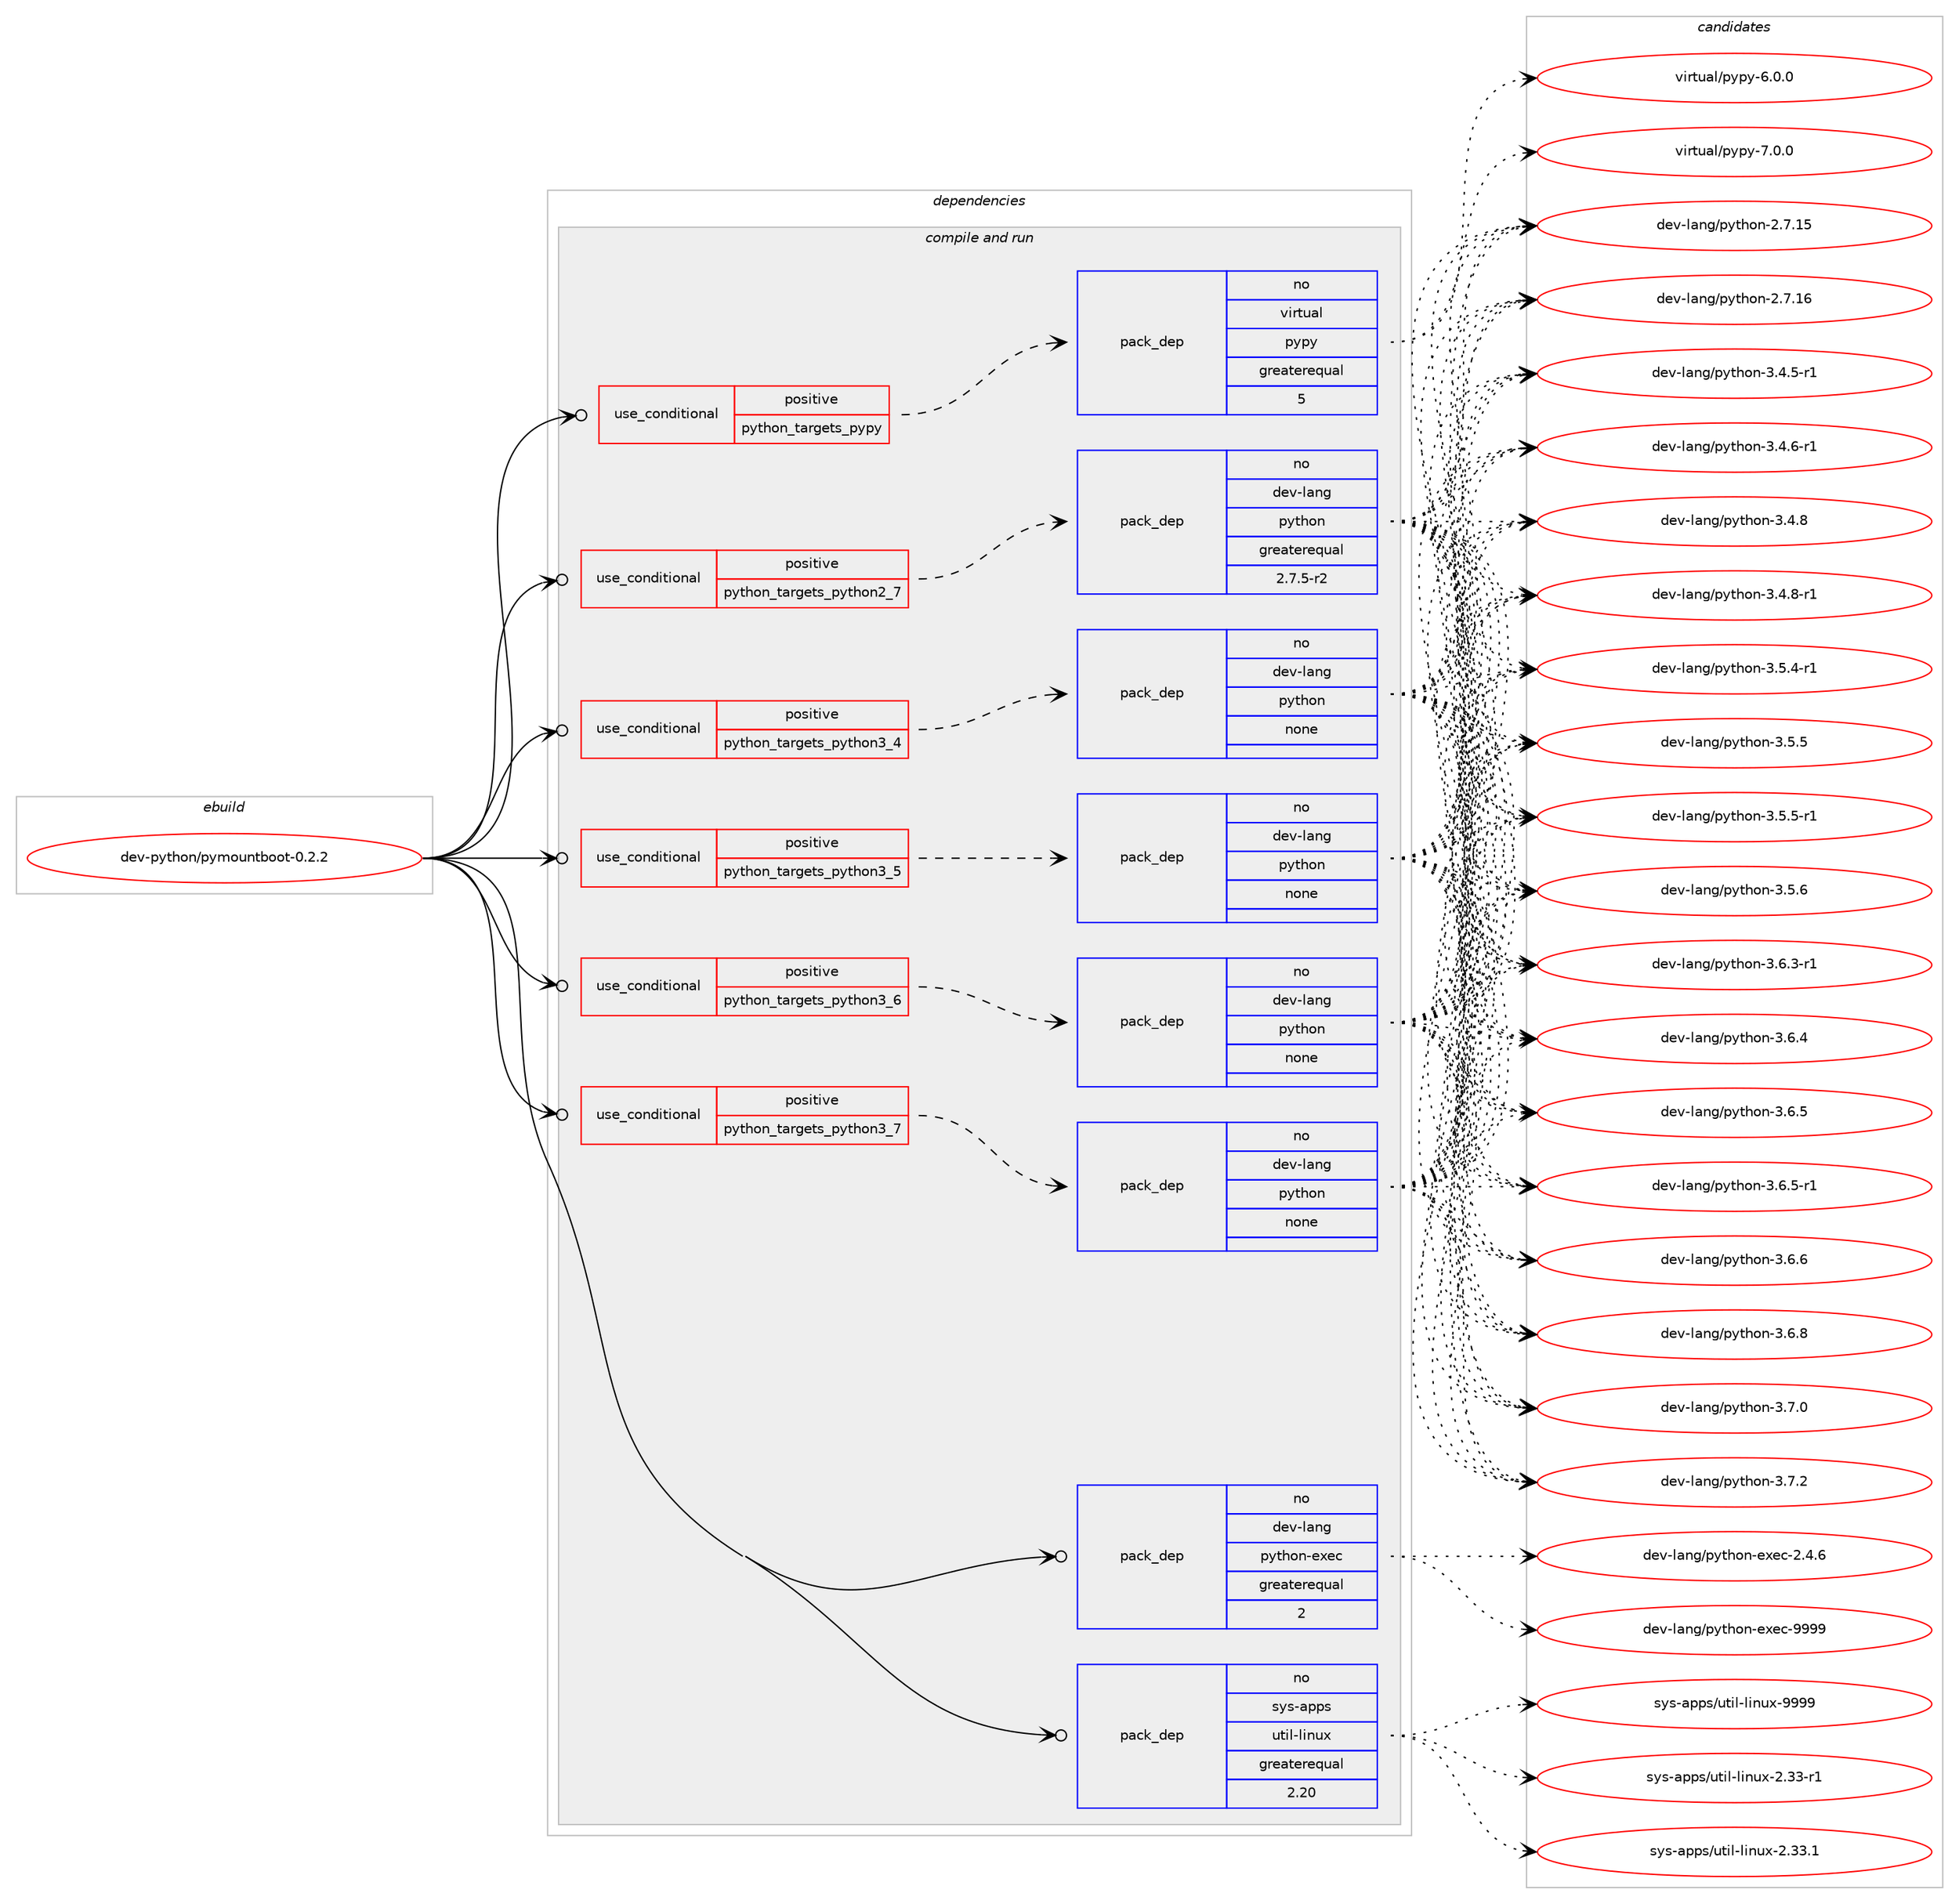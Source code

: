 digraph prolog {

# *************
# Graph options
# *************

newrank=true;
concentrate=true;
compound=true;
graph [rankdir=LR,fontname=Helvetica,fontsize=10,ranksep=1.5];#, ranksep=2.5, nodesep=0.2];
edge  [arrowhead=vee];
node  [fontname=Helvetica,fontsize=10];

# **********
# The ebuild
# **********

subgraph cluster_leftcol {
color=gray;
rank=same;
label=<<i>ebuild</i>>;
id [label="dev-python/pymountboot-0.2.2", color=red, width=4, href="../dev-python/pymountboot-0.2.2.svg"];
}

# ****************
# The dependencies
# ****************

subgraph cluster_midcol {
color=gray;
label=<<i>dependencies</i>>;
subgraph cluster_compile {
fillcolor="#eeeeee";
style=filled;
label=<<i>compile</i>>;
}
subgraph cluster_compileandrun {
fillcolor="#eeeeee";
style=filled;
label=<<i>compile and run</i>>;
subgraph cond381219 {
dependency1430533 [label=<<TABLE BORDER="0" CELLBORDER="1" CELLSPACING="0" CELLPADDING="4"><TR><TD ROWSPAN="3" CELLPADDING="10">use_conditional</TD></TR><TR><TD>positive</TD></TR><TR><TD>python_targets_pypy</TD></TR></TABLE>>, shape=none, color=red];
subgraph pack1025992 {
dependency1430534 [label=<<TABLE BORDER="0" CELLBORDER="1" CELLSPACING="0" CELLPADDING="4" WIDTH="220"><TR><TD ROWSPAN="6" CELLPADDING="30">pack_dep</TD></TR><TR><TD WIDTH="110">no</TD></TR><TR><TD>virtual</TD></TR><TR><TD>pypy</TD></TR><TR><TD>greaterequal</TD></TR><TR><TD>5</TD></TR></TABLE>>, shape=none, color=blue];
}
dependency1430533:e -> dependency1430534:w [weight=20,style="dashed",arrowhead="vee"];
}
id:e -> dependency1430533:w [weight=20,style="solid",arrowhead="odotvee"];
subgraph cond381220 {
dependency1430535 [label=<<TABLE BORDER="0" CELLBORDER="1" CELLSPACING="0" CELLPADDING="4"><TR><TD ROWSPAN="3" CELLPADDING="10">use_conditional</TD></TR><TR><TD>positive</TD></TR><TR><TD>python_targets_python2_7</TD></TR></TABLE>>, shape=none, color=red];
subgraph pack1025993 {
dependency1430536 [label=<<TABLE BORDER="0" CELLBORDER="1" CELLSPACING="0" CELLPADDING="4" WIDTH="220"><TR><TD ROWSPAN="6" CELLPADDING="30">pack_dep</TD></TR><TR><TD WIDTH="110">no</TD></TR><TR><TD>dev-lang</TD></TR><TR><TD>python</TD></TR><TR><TD>greaterequal</TD></TR><TR><TD>2.7.5-r2</TD></TR></TABLE>>, shape=none, color=blue];
}
dependency1430535:e -> dependency1430536:w [weight=20,style="dashed",arrowhead="vee"];
}
id:e -> dependency1430535:w [weight=20,style="solid",arrowhead="odotvee"];
subgraph cond381221 {
dependency1430537 [label=<<TABLE BORDER="0" CELLBORDER="1" CELLSPACING="0" CELLPADDING="4"><TR><TD ROWSPAN="3" CELLPADDING="10">use_conditional</TD></TR><TR><TD>positive</TD></TR><TR><TD>python_targets_python3_4</TD></TR></TABLE>>, shape=none, color=red];
subgraph pack1025994 {
dependency1430538 [label=<<TABLE BORDER="0" CELLBORDER="1" CELLSPACING="0" CELLPADDING="4" WIDTH="220"><TR><TD ROWSPAN="6" CELLPADDING="30">pack_dep</TD></TR><TR><TD WIDTH="110">no</TD></TR><TR><TD>dev-lang</TD></TR><TR><TD>python</TD></TR><TR><TD>none</TD></TR><TR><TD></TD></TR></TABLE>>, shape=none, color=blue];
}
dependency1430537:e -> dependency1430538:w [weight=20,style="dashed",arrowhead="vee"];
}
id:e -> dependency1430537:w [weight=20,style="solid",arrowhead="odotvee"];
subgraph cond381222 {
dependency1430539 [label=<<TABLE BORDER="0" CELLBORDER="1" CELLSPACING="0" CELLPADDING="4"><TR><TD ROWSPAN="3" CELLPADDING="10">use_conditional</TD></TR><TR><TD>positive</TD></TR><TR><TD>python_targets_python3_5</TD></TR></TABLE>>, shape=none, color=red];
subgraph pack1025995 {
dependency1430540 [label=<<TABLE BORDER="0" CELLBORDER="1" CELLSPACING="0" CELLPADDING="4" WIDTH="220"><TR><TD ROWSPAN="6" CELLPADDING="30">pack_dep</TD></TR><TR><TD WIDTH="110">no</TD></TR><TR><TD>dev-lang</TD></TR><TR><TD>python</TD></TR><TR><TD>none</TD></TR><TR><TD></TD></TR></TABLE>>, shape=none, color=blue];
}
dependency1430539:e -> dependency1430540:w [weight=20,style="dashed",arrowhead="vee"];
}
id:e -> dependency1430539:w [weight=20,style="solid",arrowhead="odotvee"];
subgraph cond381223 {
dependency1430541 [label=<<TABLE BORDER="0" CELLBORDER="1" CELLSPACING="0" CELLPADDING="4"><TR><TD ROWSPAN="3" CELLPADDING="10">use_conditional</TD></TR><TR><TD>positive</TD></TR><TR><TD>python_targets_python3_6</TD></TR></TABLE>>, shape=none, color=red];
subgraph pack1025996 {
dependency1430542 [label=<<TABLE BORDER="0" CELLBORDER="1" CELLSPACING="0" CELLPADDING="4" WIDTH="220"><TR><TD ROWSPAN="6" CELLPADDING="30">pack_dep</TD></TR><TR><TD WIDTH="110">no</TD></TR><TR><TD>dev-lang</TD></TR><TR><TD>python</TD></TR><TR><TD>none</TD></TR><TR><TD></TD></TR></TABLE>>, shape=none, color=blue];
}
dependency1430541:e -> dependency1430542:w [weight=20,style="dashed",arrowhead="vee"];
}
id:e -> dependency1430541:w [weight=20,style="solid",arrowhead="odotvee"];
subgraph cond381224 {
dependency1430543 [label=<<TABLE BORDER="0" CELLBORDER="1" CELLSPACING="0" CELLPADDING="4"><TR><TD ROWSPAN="3" CELLPADDING="10">use_conditional</TD></TR><TR><TD>positive</TD></TR><TR><TD>python_targets_python3_7</TD></TR></TABLE>>, shape=none, color=red];
subgraph pack1025997 {
dependency1430544 [label=<<TABLE BORDER="0" CELLBORDER="1" CELLSPACING="0" CELLPADDING="4" WIDTH="220"><TR><TD ROWSPAN="6" CELLPADDING="30">pack_dep</TD></TR><TR><TD WIDTH="110">no</TD></TR><TR><TD>dev-lang</TD></TR><TR><TD>python</TD></TR><TR><TD>none</TD></TR><TR><TD></TD></TR></TABLE>>, shape=none, color=blue];
}
dependency1430543:e -> dependency1430544:w [weight=20,style="dashed",arrowhead="vee"];
}
id:e -> dependency1430543:w [weight=20,style="solid",arrowhead="odotvee"];
subgraph pack1025998 {
dependency1430545 [label=<<TABLE BORDER="0" CELLBORDER="1" CELLSPACING="0" CELLPADDING="4" WIDTH="220"><TR><TD ROWSPAN="6" CELLPADDING="30">pack_dep</TD></TR><TR><TD WIDTH="110">no</TD></TR><TR><TD>dev-lang</TD></TR><TR><TD>python-exec</TD></TR><TR><TD>greaterequal</TD></TR><TR><TD>2</TD></TR></TABLE>>, shape=none, color=blue];
}
id:e -> dependency1430545:w [weight=20,style="solid",arrowhead="odotvee"];
subgraph pack1025999 {
dependency1430546 [label=<<TABLE BORDER="0" CELLBORDER="1" CELLSPACING="0" CELLPADDING="4" WIDTH="220"><TR><TD ROWSPAN="6" CELLPADDING="30">pack_dep</TD></TR><TR><TD WIDTH="110">no</TD></TR><TR><TD>sys-apps</TD></TR><TR><TD>util-linux</TD></TR><TR><TD>greaterequal</TD></TR><TR><TD>2.20</TD></TR></TABLE>>, shape=none, color=blue];
}
id:e -> dependency1430546:w [weight=20,style="solid",arrowhead="odotvee"];
}
subgraph cluster_run {
fillcolor="#eeeeee";
style=filled;
label=<<i>run</i>>;
}
}

# **************
# The candidates
# **************

subgraph cluster_choices {
rank=same;
color=gray;
label=<<i>candidates</i>>;

subgraph choice1025992 {
color=black;
nodesep=1;
choice1181051141161179710847112121112121455446484648 [label="virtual/pypy-6.0.0", color=red, width=4,href="../virtual/pypy-6.0.0.svg"];
choice1181051141161179710847112121112121455546484648 [label="virtual/pypy-7.0.0", color=red, width=4,href="../virtual/pypy-7.0.0.svg"];
dependency1430534:e -> choice1181051141161179710847112121112121455446484648:w [style=dotted,weight="100"];
dependency1430534:e -> choice1181051141161179710847112121112121455546484648:w [style=dotted,weight="100"];
}
subgraph choice1025993 {
color=black;
nodesep=1;
choice10010111845108971101034711212111610411111045504655464953 [label="dev-lang/python-2.7.15", color=red, width=4,href="../dev-lang/python-2.7.15.svg"];
choice10010111845108971101034711212111610411111045504655464954 [label="dev-lang/python-2.7.16", color=red, width=4,href="../dev-lang/python-2.7.16.svg"];
choice1001011184510897110103471121211161041111104551465246534511449 [label="dev-lang/python-3.4.5-r1", color=red, width=4,href="../dev-lang/python-3.4.5-r1.svg"];
choice1001011184510897110103471121211161041111104551465246544511449 [label="dev-lang/python-3.4.6-r1", color=red, width=4,href="../dev-lang/python-3.4.6-r1.svg"];
choice100101118451089711010347112121116104111110455146524656 [label="dev-lang/python-3.4.8", color=red, width=4,href="../dev-lang/python-3.4.8.svg"];
choice1001011184510897110103471121211161041111104551465246564511449 [label="dev-lang/python-3.4.8-r1", color=red, width=4,href="../dev-lang/python-3.4.8-r1.svg"];
choice1001011184510897110103471121211161041111104551465346524511449 [label="dev-lang/python-3.5.4-r1", color=red, width=4,href="../dev-lang/python-3.5.4-r1.svg"];
choice100101118451089711010347112121116104111110455146534653 [label="dev-lang/python-3.5.5", color=red, width=4,href="../dev-lang/python-3.5.5.svg"];
choice1001011184510897110103471121211161041111104551465346534511449 [label="dev-lang/python-3.5.5-r1", color=red, width=4,href="../dev-lang/python-3.5.5-r1.svg"];
choice100101118451089711010347112121116104111110455146534654 [label="dev-lang/python-3.5.6", color=red, width=4,href="../dev-lang/python-3.5.6.svg"];
choice1001011184510897110103471121211161041111104551465446514511449 [label="dev-lang/python-3.6.3-r1", color=red, width=4,href="../dev-lang/python-3.6.3-r1.svg"];
choice100101118451089711010347112121116104111110455146544652 [label="dev-lang/python-3.6.4", color=red, width=4,href="../dev-lang/python-3.6.4.svg"];
choice100101118451089711010347112121116104111110455146544653 [label="dev-lang/python-3.6.5", color=red, width=4,href="../dev-lang/python-3.6.5.svg"];
choice1001011184510897110103471121211161041111104551465446534511449 [label="dev-lang/python-3.6.5-r1", color=red, width=4,href="../dev-lang/python-3.6.5-r1.svg"];
choice100101118451089711010347112121116104111110455146544654 [label="dev-lang/python-3.6.6", color=red, width=4,href="../dev-lang/python-3.6.6.svg"];
choice100101118451089711010347112121116104111110455146544656 [label="dev-lang/python-3.6.8", color=red, width=4,href="../dev-lang/python-3.6.8.svg"];
choice100101118451089711010347112121116104111110455146554648 [label="dev-lang/python-3.7.0", color=red, width=4,href="../dev-lang/python-3.7.0.svg"];
choice100101118451089711010347112121116104111110455146554650 [label="dev-lang/python-3.7.2", color=red, width=4,href="../dev-lang/python-3.7.2.svg"];
dependency1430536:e -> choice10010111845108971101034711212111610411111045504655464953:w [style=dotted,weight="100"];
dependency1430536:e -> choice10010111845108971101034711212111610411111045504655464954:w [style=dotted,weight="100"];
dependency1430536:e -> choice1001011184510897110103471121211161041111104551465246534511449:w [style=dotted,weight="100"];
dependency1430536:e -> choice1001011184510897110103471121211161041111104551465246544511449:w [style=dotted,weight="100"];
dependency1430536:e -> choice100101118451089711010347112121116104111110455146524656:w [style=dotted,weight="100"];
dependency1430536:e -> choice1001011184510897110103471121211161041111104551465246564511449:w [style=dotted,weight="100"];
dependency1430536:e -> choice1001011184510897110103471121211161041111104551465346524511449:w [style=dotted,weight="100"];
dependency1430536:e -> choice100101118451089711010347112121116104111110455146534653:w [style=dotted,weight="100"];
dependency1430536:e -> choice1001011184510897110103471121211161041111104551465346534511449:w [style=dotted,weight="100"];
dependency1430536:e -> choice100101118451089711010347112121116104111110455146534654:w [style=dotted,weight="100"];
dependency1430536:e -> choice1001011184510897110103471121211161041111104551465446514511449:w [style=dotted,weight="100"];
dependency1430536:e -> choice100101118451089711010347112121116104111110455146544652:w [style=dotted,weight="100"];
dependency1430536:e -> choice100101118451089711010347112121116104111110455146544653:w [style=dotted,weight="100"];
dependency1430536:e -> choice1001011184510897110103471121211161041111104551465446534511449:w [style=dotted,weight="100"];
dependency1430536:e -> choice100101118451089711010347112121116104111110455146544654:w [style=dotted,weight="100"];
dependency1430536:e -> choice100101118451089711010347112121116104111110455146544656:w [style=dotted,weight="100"];
dependency1430536:e -> choice100101118451089711010347112121116104111110455146554648:w [style=dotted,weight="100"];
dependency1430536:e -> choice100101118451089711010347112121116104111110455146554650:w [style=dotted,weight="100"];
}
subgraph choice1025994 {
color=black;
nodesep=1;
choice10010111845108971101034711212111610411111045504655464953 [label="dev-lang/python-2.7.15", color=red, width=4,href="../dev-lang/python-2.7.15.svg"];
choice10010111845108971101034711212111610411111045504655464954 [label="dev-lang/python-2.7.16", color=red, width=4,href="../dev-lang/python-2.7.16.svg"];
choice1001011184510897110103471121211161041111104551465246534511449 [label="dev-lang/python-3.4.5-r1", color=red, width=4,href="../dev-lang/python-3.4.5-r1.svg"];
choice1001011184510897110103471121211161041111104551465246544511449 [label="dev-lang/python-3.4.6-r1", color=red, width=4,href="../dev-lang/python-3.4.6-r1.svg"];
choice100101118451089711010347112121116104111110455146524656 [label="dev-lang/python-3.4.8", color=red, width=4,href="../dev-lang/python-3.4.8.svg"];
choice1001011184510897110103471121211161041111104551465246564511449 [label="dev-lang/python-3.4.8-r1", color=red, width=4,href="../dev-lang/python-3.4.8-r1.svg"];
choice1001011184510897110103471121211161041111104551465346524511449 [label="dev-lang/python-3.5.4-r1", color=red, width=4,href="../dev-lang/python-3.5.4-r1.svg"];
choice100101118451089711010347112121116104111110455146534653 [label="dev-lang/python-3.5.5", color=red, width=4,href="../dev-lang/python-3.5.5.svg"];
choice1001011184510897110103471121211161041111104551465346534511449 [label="dev-lang/python-3.5.5-r1", color=red, width=4,href="../dev-lang/python-3.5.5-r1.svg"];
choice100101118451089711010347112121116104111110455146534654 [label="dev-lang/python-3.5.6", color=red, width=4,href="../dev-lang/python-3.5.6.svg"];
choice1001011184510897110103471121211161041111104551465446514511449 [label="dev-lang/python-3.6.3-r1", color=red, width=4,href="../dev-lang/python-3.6.3-r1.svg"];
choice100101118451089711010347112121116104111110455146544652 [label="dev-lang/python-3.6.4", color=red, width=4,href="../dev-lang/python-3.6.4.svg"];
choice100101118451089711010347112121116104111110455146544653 [label="dev-lang/python-3.6.5", color=red, width=4,href="../dev-lang/python-3.6.5.svg"];
choice1001011184510897110103471121211161041111104551465446534511449 [label="dev-lang/python-3.6.5-r1", color=red, width=4,href="../dev-lang/python-3.6.5-r1.svg"];
choice100101118451089711010347112121116104111110455146544654 [label="dev-lang/python-3.6.6", color=red, width=4,href="../dev-lang/python-3.6.6.svg"];
choice100101118451089711010347112121116104111110455146544656 [label="dev-lang/python-3.6.8", color=red, width=4,href="../dev-lang/python-3.6.8.svg"];
choice100101118451089711010347112121116104111110455146554648 [label="dev-lang/python-3.7.0", color=red, width=4,href="../dev-lang/python-3.7.0.svg"];
choice100101118451089711010347112121116104111110455146554650 [label="dev-lang/python-3.7.2", color=red, width=4,href="../dev-lang/python-3.7.2.svg"];
dependency1430538:e -> choice10010111845108971101034711212111610411111045504655464953:w [style=dotted,weight="100"];
dependency1430538:e -> choice10010111845108971101034711212111610411111045504655464954:w [style=dotted,weight="100"];
dependency1430538:e -> choice1001011184510897110103471121211161041111104551465246534511449:w [style=dotted,weight="100"];
dependency1430538:e -> choice1001011184510897110103471121211161041111104551465246544511449:w [style=dotted,weight="100"];
dependency1430538:e -> choice100101118451089711010347112121116104111110455146524656:w [style=dotted,weight="100"];
dependency1430538:e -> choice1001011184510897110103471121211161041111104551465246564511449:w [style=dotted,weight="100"];
dependency1430538:e -> choice1001011184510897110103471121211161041111104551465346524511449:w [style=dotted,weight="100"];
dependency1430538:e -> choice100101118451089711010347112121116104111110455146534653:w [style=dotted,weight="100"];
dependency1430538:e -> choice1001011184510897110103471121211161041111104551465346534511449:w [style=dotted,weight="100"];
dependency1430538:e -> choice100101118451089711010347112121116104111110455146534654:w [style=dotted,weight="100"];
dependency1430538:e -> choice1001011184510897110103471121211161041111104551465446514511449:w [style=dotted,weight="100"];
dependency1430538:e -> choice100101118451089711010347112121116104111110455146544652:w [style=dotted,weight="100"];
dependency1430538:e -> choice100101118451089711010347112121116104111110455146544653:w [style=dotted,weight="100"];
dependency1430538:e -> choice1001011184510897110103471121211161041111104551465446534511449:w [style=dotted,weight="100"];
dependency1430538:e -> choice100101118451089711010347112121116104111110455146544654:w [style=dotted,weight="100"];
dependency1430538:e -> choice100101118451089711010347112121116104111110455146544656:w [style=dotted,weight="100"];
dependency1430538:e -> choice100101118451089711010347112121116104111110455146554648:w [style=dotted,weight="100"];
dependency1430538:e -> choice100101118451089711010347112121116104111110455146554650:w [style=dotted,weight="100"];
}
subgraph choice1025995 {
color=black;
nodesep=1;
choice10010111845108971101034711212111610411111045504655464953 [label="dev-lang/python-2.7.15", color=red, width=4,href="../dev-lang/python-2.7.15.svg"];
choice10010111845108971101034711212111610411111045504655464954 [label="dev-lang/python-2.7.16", color=red, width=4,href="../dev-lang/python-2.7.16.svg"];
choice1001011184510897110103471121211161041111104551465246534511449 [label="dev-lang/python-3.4.5-r1", color=red, width=4,href="../dev-lang/python-3.4.5-r1.svg"];
choice1001011184510897110103471121211161041111104551465246544511449 [label="dev-lang/python-3.4.6-r1", color=red, width=4,href="../dev-lang/python-3.4.6-r1.svg"];
choice100101118451089711010347112121116104111110455146524656 [label="dev-lang/python-3.4.8", color=red, width=4,href="../dev-lang/python-3.4.8.svg"];
choice1001011184510897110103471121211161041111104551465246564511449 [label="dev-lang/python-3.4.8-r1", color=red, width=4,href="../dev-lang/python-3.4.8-r1.svg"];
choice1001011184510897110103471121211161041111104551465346524511449 [label="dev-lang/python-3.5.4-r1", color=red, width=4,href="../dev-lang/python-3.5.4-r1.svg"];
choice100101118451089711010347112121116104111110455146534653 [label="dev-lang/python-3.5.5", color=red, width=4,href="../dev-lang/python-3.5.5.svg"];
choice1001011184510897110103471121211161041111104551465346534511449 [label="dev-lang/python-3.5.5-r1", color=red, width=4,href="../dev-lang/python-3.5.5-r1.svg"];
choice100101118451089711010347112121116104111110455146534654 [label="dev-lang/python-3.5.6", color=red, width=4,href="../dev-lang/python-3.5.6.svg"];
choice1001011184510897110103471121211161041111104551465446514511449 [label="dev-lang/python-3.6.3-r1", color=red, width=4,href="../dev-lang/python-3.6.3-r1.svg"];
choice100101118451089711010347112121116104111110455146544652 [label="dev-lang/python-3.6.4", color=red, width=4,href="../dev-lang/python-3.6.4.svg"];
choice100101118451089711010347112121116104111110455146544653 [label="dev-lang/python-3.6.5", color=red, width=4,href="../dev-lang/python-3.6.5.svg"];
choice1001011184510897110103471121211161041111104551465446534511449 [label="dev-lang/python-3.6.5-r1", color=red, width=4,href="../dev-lang/python-3.6.5-r1.svg"];
choice100101118451089711010347112121116104111110455146544654 [label="dev-lang/python-3.6.6", color=red, width=4,href="../dev-lang/python-3.6.6.svg"];
choice100101118451089711010347112121116104111110455146544656 [label="dev-lang/python-3.6.8", color=red, width=4,href="../dev-lang/python-3.6.8.svg"];
choice100101118451089711010347112121116104111110455146554648 [label="dev-lang/python-3.7.0", color=red, width=4,href="../dev-lang/python-3.7.0.svg"];
choice100101118451089711010347112121116104111110455146554650 [label="dev-lang/python-3.7.2", color=red, width=4,href="../dev-lang/python-3.7.2.svg"];
dependency1430540:e -> choice10010111845108971101034711212111610411111045504655464953:w [style=dotted,weight="100"];
dependency1430540:e -> choice10010111845108971101034711212111610411111045504655464954:w [style=dotted,weight="100"];
dependency1430540:e -> choice1001011184510897110103471121211161041111104551465246534511449:w [style=dotted,weight="100"];
dependency1430540:e -> choice1001011184510897110103471121211161041111104551465246544511449:w [style=dotted,weight="100"];
dependency1430540:e -> choice100101118451089711010347112121116104111110455146524656:w [style=dotted,weight="100"];
dependency1430540:e -> choice1001011184510897110103471121211161041111104551465246564511449:w [style=dotted,weight="100"];
dependency1430540:e -> choice1001011184510897110103471121211161041111104551465346524511449:w [style=dotted,weight="100"];
dependency1430540:e -> choice100101118451089711010347112121116104111110455146534653:w [style=dotted,weight="100"];
dependency1430540:e -> choice1001011184510897110103471121211161041111104551465346534511449:w [style=dotted,weight="100"];
dependency1430540:e -> choice100101118451089711010347112121116104111110455146534654:w [style=dotted,weight="100"];
dependency1430540:e -> choice1001011184510897110103471121211161041111104551465446514511449:w [style=dotted,weight="100"];
dependency1430540:e -> choice100101118451089711010347112121116104111110455146544652:w [style=dotted,weight="100"];
dependency1430540:e -> choice100101118451089711010347112121116104111110455146544653:w [style=dotted,weight="100"];
dependency1430540:e -> choice1001011184510897110103471121211161041111104551465446534511449:w [style=dotted,weight="100"];
dependency1430540:e -> choice100101118451089711010347112121116104111110455146544654:w [style=dotted,weight="100"];
dependency1430540:e -> choice100101118451089711010347112121116104111110455146544656:w [style=dotted,weight="100"];
dependency1430540:e -> choice100101118451089711010347112121116104111110455146554648:w [style=dotted,weight="100"];
dependency1430540:e -> choice100101118451089711010347112121116104111110455146554650:w [style=dotted,weight="100"];
}
subgraph choice1025996 {
color=black;
nodesep=1;
choice10010111845108971101034711212111610411111045504655464953 [label="dev-lang/python-2.7.15", color=red, width=4,href="../dev-lang/python-2.7.15.svg"];
choice10010111845108971101034711212111610411111045504655464954 [label="dev-lang/python-2.7.16", color=red, width=4,href="../dev-lang/python-2.7.16.svg"];
choice1001011184510897110103471121211161041111104551465246534511449 [label="dev-lang/python-3.4.5-r1", color=red, width=4,href="../dev-lang/python-3.4.5-r1.svg"];
choice1001011184510897110103471121211161041111104551465246544511449 [label="dev-lang/python-3.4.6-r1", color=red, width=4,href="../dev-lang/python-3.4.6-r1.svg"];
choice100101118451089711010347112121116104111110455146524656 [label="dev-lang/python-3.4.8", color=red, width=4,href="../dev-lang/python-3.4.8.svg"];
choice1001011184510897110103471121211161041111104551465246564511449 [label="dev-lang/python-3.4.8-r1", color=red, width=4,href="../dev-lang/python-3.4.8-r1.svg"];
choice1001011184510897110103471121211161041111104551465346524511449 [label="dev-lang/python-3.5.4-r1", color=red, width=4,href="../dev-lang/python-3.5.4-r1.svg"];
choice100101118451089711010347112121116104111110455146534653 [label="dev-lang/python-3.5.5", color=red, width=4,href="../dev-lang/python-3.5.5.svg"];
choice1001011184510897110103471121211161041111104551465346534511449 [label="dev-lang/python-3.5.5-r1", color=red, width=4,href="../dev-lang/python-3.5.5-r1.svg"];
choice100101118451089711010347112121116104111110455146534654 [label="dev-lang/python-3.5.6", color=red, width=4,href="../dev-lang/python-3.5.6.svg"];
choice1001011184510897110103471121211161041111104551465446514511449 [label="dev-lang/python-3.6.3-r1", color=red, width=4,href="../dev-lang/python-3.6.3-r1.svg"];
choice100101118451089711010347112121116104111110455146544652 [label="dev-lang/python-3.6.4", color=red, width=4,href="../dev-lang/python-3.6.4.svg"];
choice100101118451089711010347112121116104111110455146544653 [label="dev-lang/python-3.6.5", color=red, width=4,href="../dev-lang/python-3.6.5.svg"];
choice1001011184510897110103471121211161041111104551465446534511449 [label="dev-lang/python-3.6.5-r1", color=red, width=4,href="../dev-lang/python-3.6.5-r1.svg"];
choice100101118451089711010347112121116104111110455146544654 [label="dev-lang/python-3.6.6", color=red, width=4,href="../dev-lang/python-3.6.6.svg"];
choice100101118451089711010347112121116104111110455146544656 [label="dev-lang/python-3.6.8", color=red, width=4,href="../dev-lang/python-3.6.8.svg"];
choice100101118451089711010347112121116104111110455146554648 [label="dev-lang/python-3.7.0", color=red, width=4,href="../dev-lang/python-3.7.0.svg"];
choice100101118451089711010347112121116104111110455146554650 [label="dev-lang/python-3.7.2", color=red, width=4,href="../dev-lang/python-3.7.2.svg"];
dependency1430542:e -> choice10010111845108971101034711212111610411111045504655464953:w [style=dotted,weight="100"];
dependency1430542:e -> choice10010111845108971101034711212111610411111045504655464954:w [style=dotted,weight="100"];
dependency1430542:e -> choice1001011184510897110103471121211161041111104551465246534511449:w [style=dotted,weight="100"];
dependency1430542:e -> choice1001011184510897110103471121211161041111104551465246544511449:w [style=dotted,weight="100"];
dependency1430542:e -> choice100101118451089711010347112121116104111110455146524656:w [style=dotted,weight="100"];
dependency1430542:e -> choice1001011184510897110103471121211161041111104551465246564511449:w [style=dotted,weight="100"];
dependency1430542:e -> choice1001011184510897110103471121211161041111104551465346524511449:w [style=dotted,weight="100"];
dependency1430542:e -> choice100101118451089711010347112121116104111110455146534653:w [style=dotted,weight="100"];
dependency1430542:e -> choice1001011184510897110103471121211161041111104551465346534511449:w [style=dotted,weight="100"];
dependency1430542:e -> choice100101118451089711010347112121116104111110455146534654:w [style=dotted,weight="100"];
dependency1430542:e -> choice1001011184510897110103471121211161041111104551465446514511449:w [style=dotted,weight="100"];
dependency1430542:e -> choice100101118451089711010347112121116104111110455146544652:w [style=dotted,weight="100"];
dependency1430542:e -> choice100101118451089711010347112121116104111110455146544653:w [style=dotted,weight="100"];
dependency1430542:e -> choice1001011184510897110103471121211161041111104551465446534511449:w [style=dotted,weight="100"];
dependency1430542:e -> choice100101118451089711010347112121116104111110455146544654:w [style=dotted,weight="100"];
dependency1430542:e -> choice100101118451089711010347112121116104111110455146544656:w [style=dotted,weight="100"];
dependency1430542:e -> choice100101118451089711010347112121116104111110455146554648:w [style=dotted,weight="100"];
dependency1430542:e -> choice100101118451089711010347112121116104111110455146554650:w [style=dotted,weight="100"];
}
subgraph choice1025997 {
color=black;
nodesep=1;
choice10010111845108971101034711212111610411111045504655464953 [label="dev-lang/python-2.7.15", color=red, width=4,href="../dev-lang/python-2.7.15.svg"];
choice10010111845108971101034711212111610411111045504655464954 [label="dev-lang/python-2.7.16", color=red, width=4,href="../dev-lang/python-2.7.16.svg"];
choice1001011184510897110103471121211161041111104551465246534511449 [label="dev-lang/python-3.4.5-r1", color=red, width=4,href="../dev-lang/python-3.4.5-r1.svg"];
choice1001011184510897110103471121211161041111104551465246544511449 [label="dev-lang/python-3.4.6-r1", color=red, width=4,href="../dev-lang/python-3.4.6-r1.svg"];
choice100101118451089711010347112121116104111110455146524656 [label="dev-lang/python-3.4.8", color=red, width=4,href="../dev-lang/python-3.4.8.svg"];
choice1001011184510897110103471121211161041111104551465246564511449 [label="dev-lang/python-3.4.8-r1", color=red, width=4,href="../dev-lang/python-3.4.8-r1.svg"];
choice1001011184510897110103471121211161041111104551465346524511449 [label="dev-lang/python-3.5.4-r1", color=red, width=4,href="../dev-lang/python-3.5.4-r1.svg"];
choice100101118451089711010347112121116104111110455146534653 [label="dev-lang/python-3.5.5", color=red, width=4,href="../dev-lang/python-3.5.5.svg"];
choice1001011184510897110103471121211161041111104551465346534511449 [label="dev-lang/python-3.5.5-r1", color=red, width=4,href="../dev-lang/python-3.5.5-r1.svg"];
choice100101118451089711010347112121116104111110455146534654 [label="dev-lang/python-3.5.6", color=red, width=4,href="../dev-lang/python-3.5.6.svg"];
choice1001011184510897110103471121211161041111104551465446514511449 [label="dev-lang/python-3.6.3-r1", color=red, width=4,href="../dev-lang/python-3.6.3-r1.svg"];
choice100101118451089711010347112121116104111110455146544652 [label="dev-lang/python-3.6.4", color=red, width=4,href="../dev-lang/python-3.6.4.svg"];
choice100101118451089711010347112121116104111110455146544653 [label="dev-lang/python-3.6.5", color=red, width=4,href="../dev-lang/python-3.6.5.svg"];
choice1001011184510897110103471121211161041111104551465446534511449 [label="dev-lang/python-3.6.5-r1", color=red, width=4,href="../dev-lang/python-3.6.5-r1.svg"];
choice100101118451089711010347112121116104111110455146544654 [label="dev-lang/python-3.6.6", color=red, width=4,href="../dev-lang/python-3.6.6.svg"];
choice100101118451089711010347112121116104111110455146544656 [label="dev-lang/python-3.6.8", color=red, width=4,href="../dev-lang/python-3.6.8.svg"];
choice100101118451089711010347112121116104111110455146554648 [label="dev-lang/python-3.7.0", color=red, width=4,href="../dev-lang/python-3.7.0.svg"];
choice100101118451089711010347112121116104111110455146554650 [label="dev-lang/python-3.7.2", color=red, width=4,href="../dev-lang/python-3.7.2.svg"];
dependency1430544:e -> choice10010111845108971101034711212111610411111045504655464953:w [style=dotted,weight="100"];
dependency1430544:e -> choice10010111845108971101034711212111610411111045504655464954:w [style=dotted,weight="100"];
dependency1430544:e -> choice1001011184510897110103471121211161041111104551465246534511449:w [style=dotted,weight="100"];
dependency1430544:e -> choice1001011184510897110103471121211161041111104551465246544511449:w [style=dotted,weight="100"];
dependency1430544:e -> choice100101118451089711010347112121116104111110455146524656:w [style=dotted,weight="100"];
dependency1430544:e -> choice1001011184510897110103471121211161041111104551465246564511449:w [style=dotted,weight="100"];
dependency1430544:e -> choice1001011184510897110103471121211161041111104551465346524511449:w [style=dotted,weight="100"];
dependency1430544:e -> choice100101118451089711010347112121116104111110455146534653:w [style=dotted,weight="100"];
dependency1430544:e -> choice1001011184510897110103471121211161041111104551465346534511449:w [style=dotted,weight="100"];
dependency1430544:e -> choice100101118451089711010347112121116104111110455146534654:w [style=dotted,weight="100"];
dependency1430544:e -> choice1001011184510897110103471121211161041111104551465446514511449:w [style=dotted,weight="100"];
dependency1430544:e -> choice100101118451089711010347112121116104111110455146544652:w [style=dotted,weight="100"];
dependency1430544:e -> choice100101118451089711010347112121116104111110455146544653:w [style=dotted,weight="100"];
dependency1430544:e -> choice1001011184510897110103471121211161041111104551465446534511449:w [style=dotted,weight="100"];
dependency1430544:e -> choice100101118451089711010347112121116104111110455146544654:w [style=dotted,weight="100"];
dependency1430544:e -> choice100101118451089711010347112121116104111110455146544656:w [style=dotted,weight="100"];
dependency1430544:e -> choice100101118451089711010347112121116104111110455146554648:w [style=dotted,weight="100"];
dependency1430544:e -> choice100101118451089711010347112121116104111110455146554650:w [style=dotted,weight="100"];
}
subgraph choice1025998 {
color=black;
nodesep=1;
choice1001011184510897110103471121211161041111104510112010199455046524654 [label="dev-lang/python-exec-2.4.6", color=red, width=4,href="../dev-lang/python-exec-2.4.6.svg"];
choice10010111845108971101034711212111610411111045101120101994557575757 [label="dev-lang/python-exec-9999", color=red, width=4,href="../dev-lang/python-exec-9999.svg"];
dependency1430545:e -> choice1001011184510897110103471121211161041111104510112010199455046524654:w [style=dotted,weight="100"];
dependency1430545:e -> choice10010111845108971101034711212111610411111045101120101994557575757:w [style=dotted,weight="100"];
}
subgraph choice1025999 {
color=black;
nodesep=1;
choice1151211154597112112115471171161051084510810511011712045504651514511449 [label="sys-apps/util-linux-2.33-r1", color=red, width=4,href="../sys-apps/util-linux-2.33-r1.svg"];
choice1151211154597112112115471171161051084510810511011712045504651514649 [label="sys-apps/util-linux-2.33.1", color=red, width=4,href="../sys-apps/util-linux-2.33.1.svg"];
choice115121115459711211211547117116105108451081051101171204557575757 [label="sys-apps/util-linux-9999", color=red, width=4,href="../sys-apps/util-linux-9999.svg"];
dependency1430546:e -> choice1151211154597112112115471171161051084510810511011712045504651514511449:w [style=dotted,weight="100"];
dependency1430546:e -> choice1151211154597112112115471171161051084510810511011712045504651514649:w [style=dotted,weight="100"];
dependency1430546:e -> choice115121115459711211211547117116105108451081051101171204557575757:w [style=dotted,weight="100"];
}
}

}
